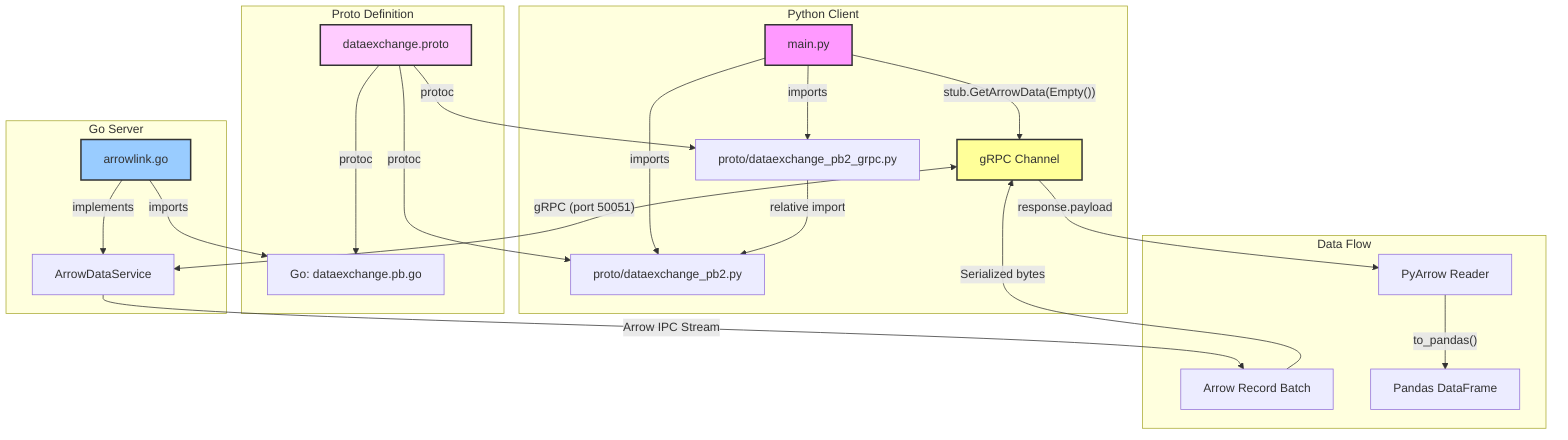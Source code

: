 graph TD
    subgraph "Python Client"
        A[main.py] --> |imports| B[proto/dataexchange_pb2_grpc.py]
        A --> |imports| C[proto/dataexchange_pb2.py]
        B --> |relative import| C
        A --> |"stub.GetArrowData(Empty())"| D[gRPC Channel]
    end

    subgraph "Proto Definition"
        E[dataexchange.proto] --> |protoc| B
        E --> |protoc| C
        E --> |protoc| F[Go: dataexchange.pb.go]
    end

    subgraph "Go Server"
        G[arrowlink.go] --> |imports| F
        G --> |"implements"| H[ArrowDataService]
    end

    D <--> |"gRPC (port 50051)"| H

    subgraph "Data Flow"
        H --> |"Arrow IPC Stream"| I[Arrow Record Batch]
        I --> |"Serialized bytes"| D
        D --> |"response.payload"| J[PyArrow Reader]
        J --> |"to_pandas()"| K[Pandas DataFrame]
    end

    style A fill:#f9f,stroke:#333,stroke-width:2px
    style G fill:#9cf,stroke:#333,stroke-width:2px
    style E fill:#fcf,stroke:#333,stroke-width:2px
    style D fill:#ff9,stroke:#333,stroke-width:2px
